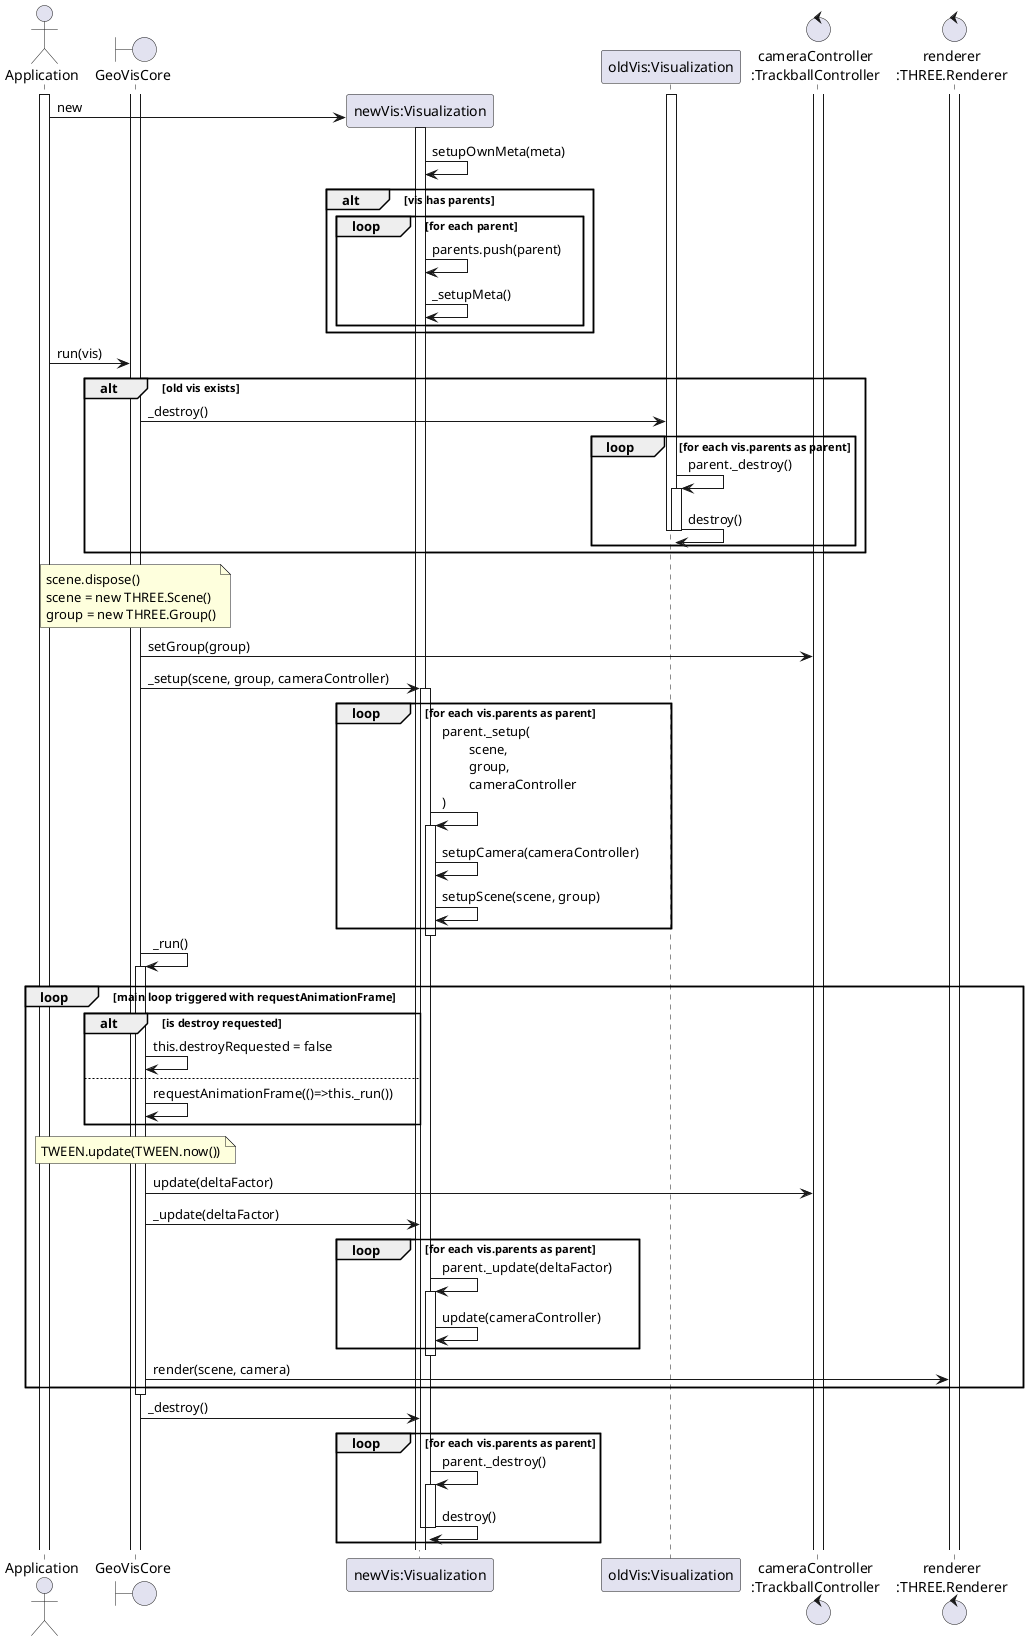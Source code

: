 @startuml
actor Application
boundary GeoVisCore
participant "newVis:Visualization" as Visualization
participant "oldVis:Visualization" as VisualizationOld
control "cameraController\n:TrackballController" as TrackballController
control "renderer\n:THREE.Renderer" as Renderer
activate VisualizationOld
activate Application

create Visualization
Application -> Visualization : new
activate Visualization
Visualization -> Visualization : setupOwnMeta(meta)
alt vis has parents
    loop for each parent
        Visualization -> Visualization : parents.push(parent)
        Visualization -> Visualization : _setupMeta()
    end
end

activate TrackballController
activate GeoVisCore
activate Renderer
Application -> GeoVisCore : run(vis)
alt old vis exists
    GeoVisCore -> VisualizationOld : _destroy()
    loop for each vis.parents as parent
        VisualizationOld -> VisualizationOld : parent._destroy()
        activate VisualizationOld

        VisualizationOld -> VisualizationOld : destroy()
        deactivate VisualizationOld
        deactivate VisualizationOld
    end
end

note over GeoVisCore
    scene.dispose()
    scene = new THREE.Scene()
    group = new THREE.Group()
end note

GeoVisCore -> TrackballController : setGroup(group)

GeoVisCore -> Visualization : _setup(scene, group, cameraController)
activate Visualization

loop for each vis.parents as parent
    Visualization -> Visualization : parent._setup(\n\tscene, \n\tgroup, \n\tcameraController\n)
    activate Visualization

    Visualization -> Visualization : setupCamera(cameraController)
    Visualization -> Visualization : setupScene(scene, group)
end
deactivate Visualization

activate Visualization
GeoVisCore -> GeoVisCore : _run()
activate GeoVisCore

loop main loop triggered with requestAnimationFrame
    alt is destroy requested
        GeoVisCore -> GeoVisCore : this.destroyRequested = false
    else
        GeoVisCore -> GeoVisCore : requestAnimationFrame(()=>this._run())
    end

note over GeoVisCore
    TWEEN.update(TWEEN.now())
end note

GeoVisCore -> TrackballController : update(deltaFactor)
GeoVisCore -> Visualization : _update(deltaFactor)
loop for each vis.parents as parent
    Visualization -> Visualization : parent._update(deltaFactor)
    activate Visualization

    Visualization -> Visualization : update(cameraController)
end
deactivate Visualization
GeoVisCore -> Renderer : render(scene, camera)
end   
deactivate GeoVisCore
GeoVisCore -> Visualization : _destroy()
loop for each vis.parents as parent
    Visualization -> Visualization : parent._destroy()
    activate Visualization

    Visualization -> Visualization : destroy()
deactivate Visualization
deactivate Visualization
end
@enduml